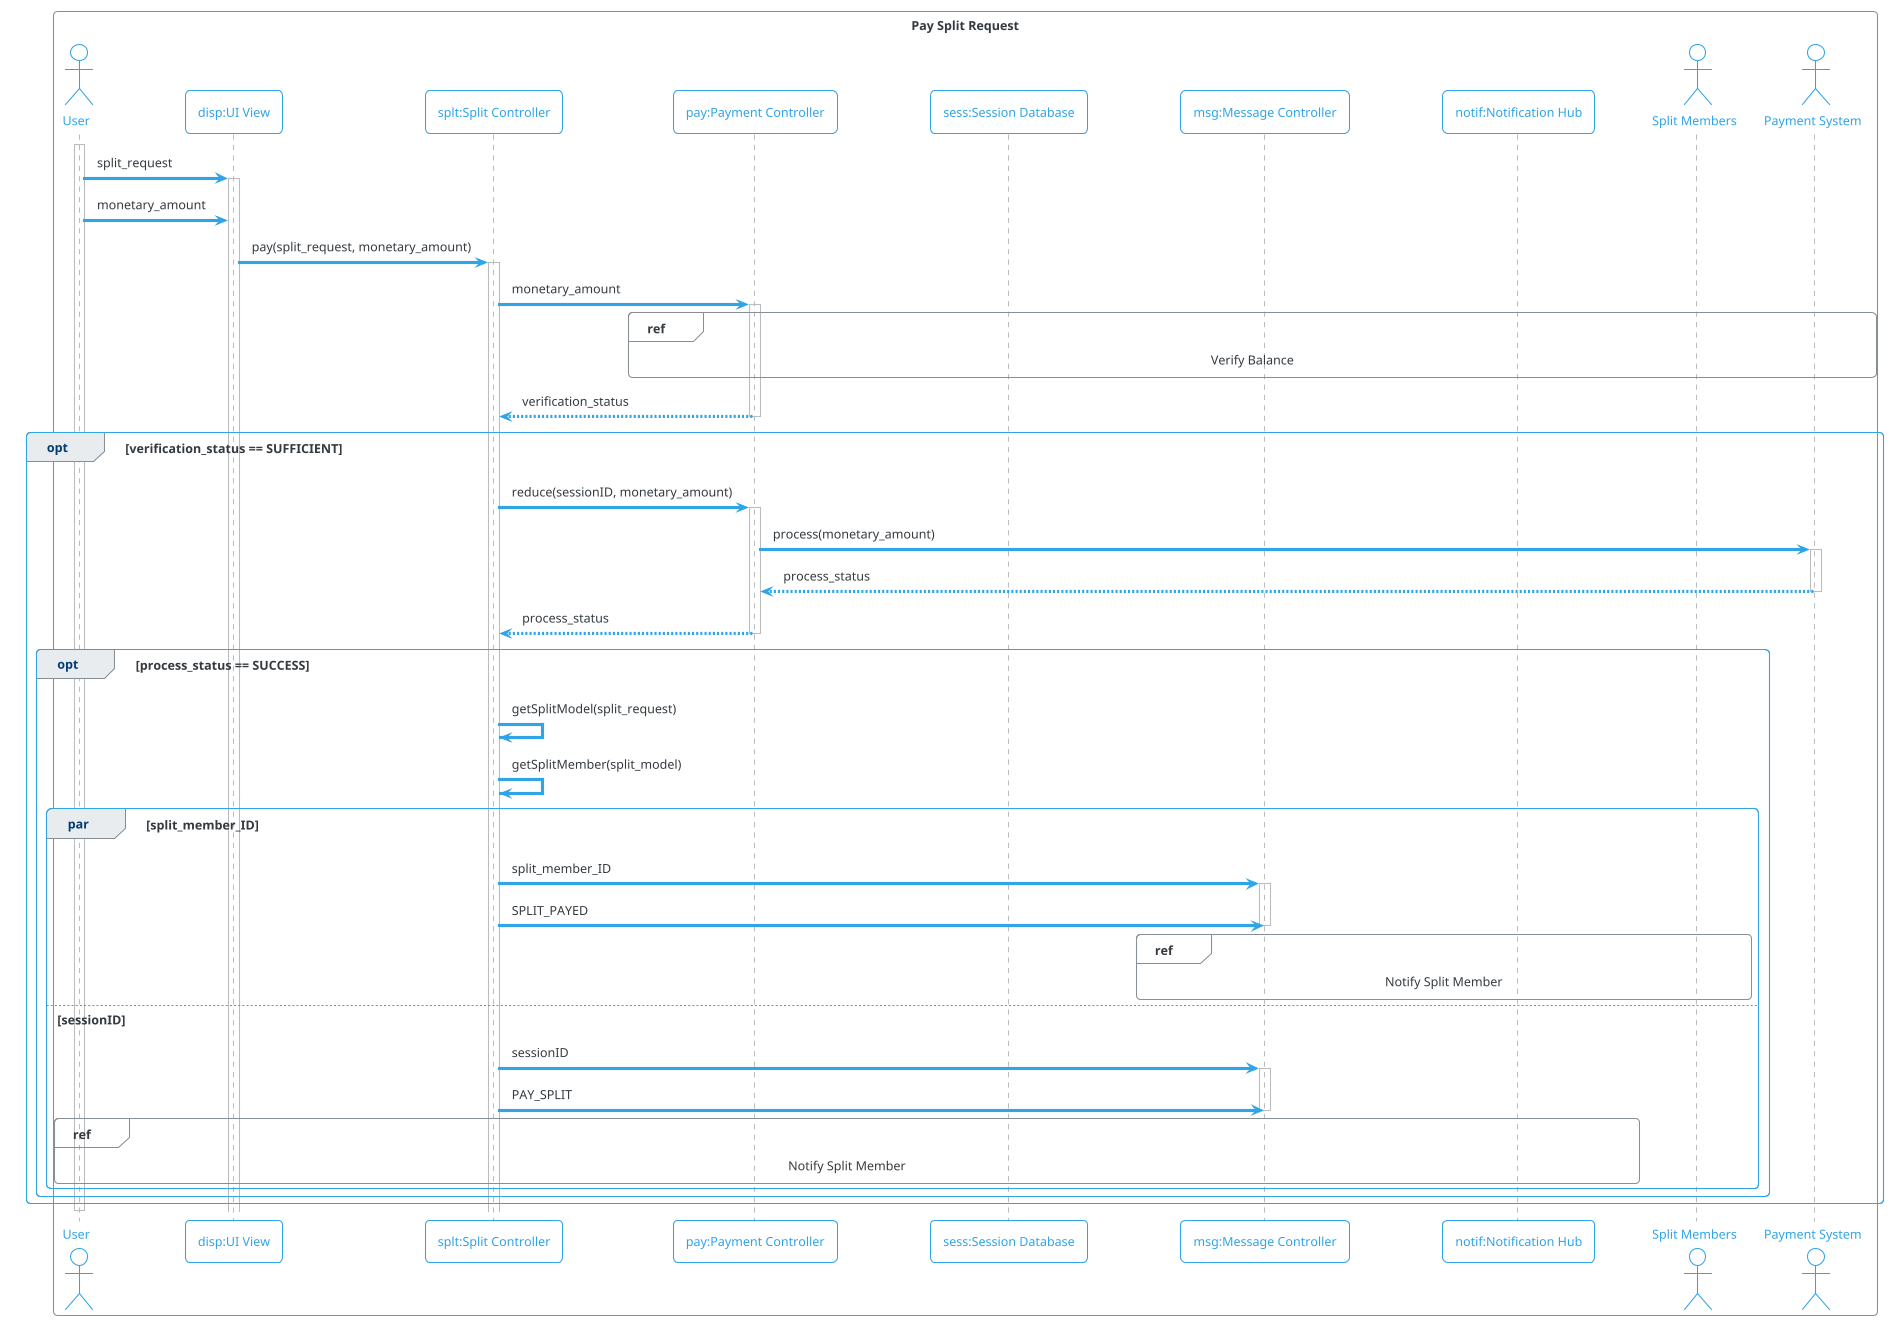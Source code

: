 @startuml
!theme cerulean-outline
box "Pay Split Request"
actor "User" as user
participant "disp:UI View" as disp
participant "splt:Split Controller" as splt
participant "pay:Payment Controller" as pay
participant "sess:Session Database" as sess
participant "msg:Message Controller" as msg
participant "notif:Notification Hub" as notif
actor "Split Members" as splitMembers
actor "Payment System" as paySys
end box
activate user
user -> disp ++ : split_request
user -> disp : monetary_amount
disp -> splt ++: pay(split_request, monetary_amount)
splt -> pay ++ : monetary_amount 
ref over pay, paySys : Verify Balance
pay --> splt -- : verification_status
opt verification_status == SUFFICIENT
  splt -> pay ++: reduce(sessionID, monetary_amount)
  pay -> paySys ++ : process(monetary_amount)
  paySys --> pay -- : process_status
  pay --> splt -- : process_status
  opt process_status == SUCCESS
    splt -> splt : getSplitModel(split_request)
    splt -> splt : getSplitMember(split_model)
    par split_member_ID
      splt -> msg ++ : split_member_ID
      splt -> msg : SPLIT_PAYED
      ref over notif, msg, splitMembers : Notify Split Member
      deactivate msg
    else sessionID 
      splt -> msg ++ : sessionID
      splt -> msg : PAY_SPLIT
      ref over notif, msg, user : Notify Split Member
      deactivate msg
    end
  end
end
deactivate user
@enduml